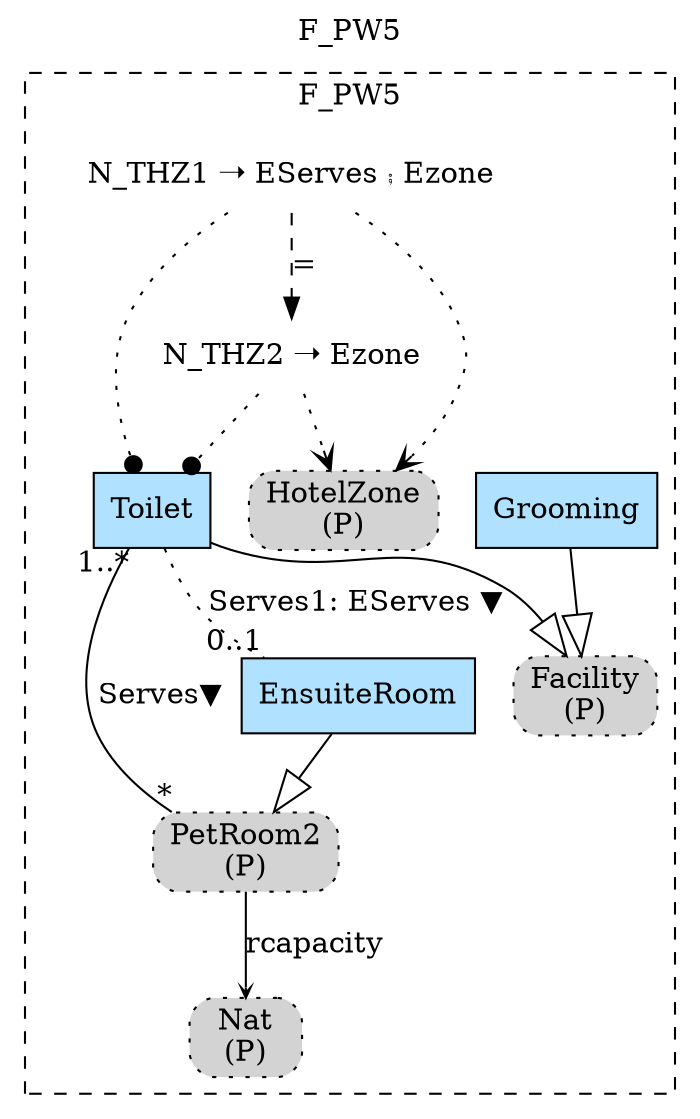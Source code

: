 digraph {graph[label=F_PW5,labelloc=tl,labelfontsize=12];
subgraph cluster_F_PW5{style=dashed;label=F_PW5;
"PNat"[shape=box,fillcolor=lightgray,style ="rounded,filled,dotted",label=<Nat<br/>(P)>];
"Grooming"[shape=record,fillcolor=lightskyblue1,style = filled,label="Grooming"];
"PFacility"[shape=box,fillcolor=lightgray,style ="rounded,filled,dotted",label=<Facility<br/>(P)>];
"PPetRoom2"[shape=box,fillcolor=lightgray,style ="rounded,filled,dotted",label=<PetRoom2<br/>(P)>];
"EnsuiteRoom"[shape=record,fillcolor=lightskyblue1,style = filled,label="EnsuiteRoom"];
"Toilet"[shape=record,fillcolor=lightskyblue1,style = filled,label="Toilet"];
"PHotelZone"[shape=box,fillcolor=lightgray,style ="rounded,filled,dotted",label=<HotelZone<br/>(P)>];

"PPetRoom2"->"PNat"[label="rcapacity",arrowhead=vee,headlabel="",arrowsize=.5];
"EnsuiteRoom"->"PPetRoom2"[arrowhead=onormal,arrowsize=2.0];
"Toilet"->"PFacility"[arrowhead=onormal,arrowsize=2.0];
"Grooming"->"PFacility"[arrowhead=onormal,arrowsize=2.0];
"Toilet"->"PPetRoom2"[label="Serves▼",dir=none,taillabel="1..*",headlabel="*"];
"Toilet"->"EnsuiteRoom"[label="Serves1: EServes ▼",dir=none,taillabel="",headlabel="0..1",style=dotted];
"N_THZ1"[shape=none,label="N_THZ1 ➝ EServes ⨾ Ezone"];
"N_THZ1"->"Toilet"[arrowhead=dot,style=dotted];
"N_THZ1"->"PHotelZone"[arrowhead=vee,style=dotted];

"N_THZ2"[shape=none,label="N_THZ2 ➝ Ezone"];
"N_THZ2"->"Toilet"[arrowhead=dot,style=dotted];
"N_THZ2"->"PHotelZone"[arrowhead=vee,style=dotted];

"N_THZ1"->"N_THZ2"[arrowhead=normal,style=dashed, label = "="];

}




}